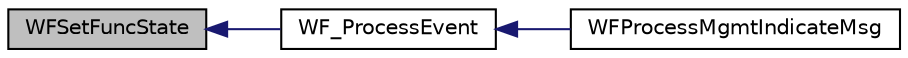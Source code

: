 digraph "WFSetFuncState"
{
  edge [fontname="Helvetica",fontsize="10",labelfontname="Helvetica",labelfontsize="10"];
  node [fontname="Helvetica",fontsize="10",shape=record];
  rankdir="LR";
  Node1 [label="WFSetFuncState",height=0.2,width=0.4,color="black", fillcolor="grey75", style="filled", fontcolor="black"];
  Node1 -> Node2 [dir="back",color="midnightblue",fontsize="10",style="solid",fontname="Helvetica"];
  Node2 [label="WF_ProcessEvent",height=0.2,width=0.4,color="black", fillcolor="white", style="filled",URL="$_w_f___config_8c.html#a0f7d2ad631c68f8dd3ea56d66ab5dd29"];
  Node2 -> Node3 [dir="back",color="midnightblue",fontsize="10",style="solid",fontname="Helvetica"];
  Node3 [label="WFProcessMgmtIndicateMsg",height=0.2,width=0.4,color="black", fillcolor="white", style="filled",URL="$_w_f_event_handler_8c.html#ae71ee9203e9d7d2cefedf4b7dd879143"];
}
